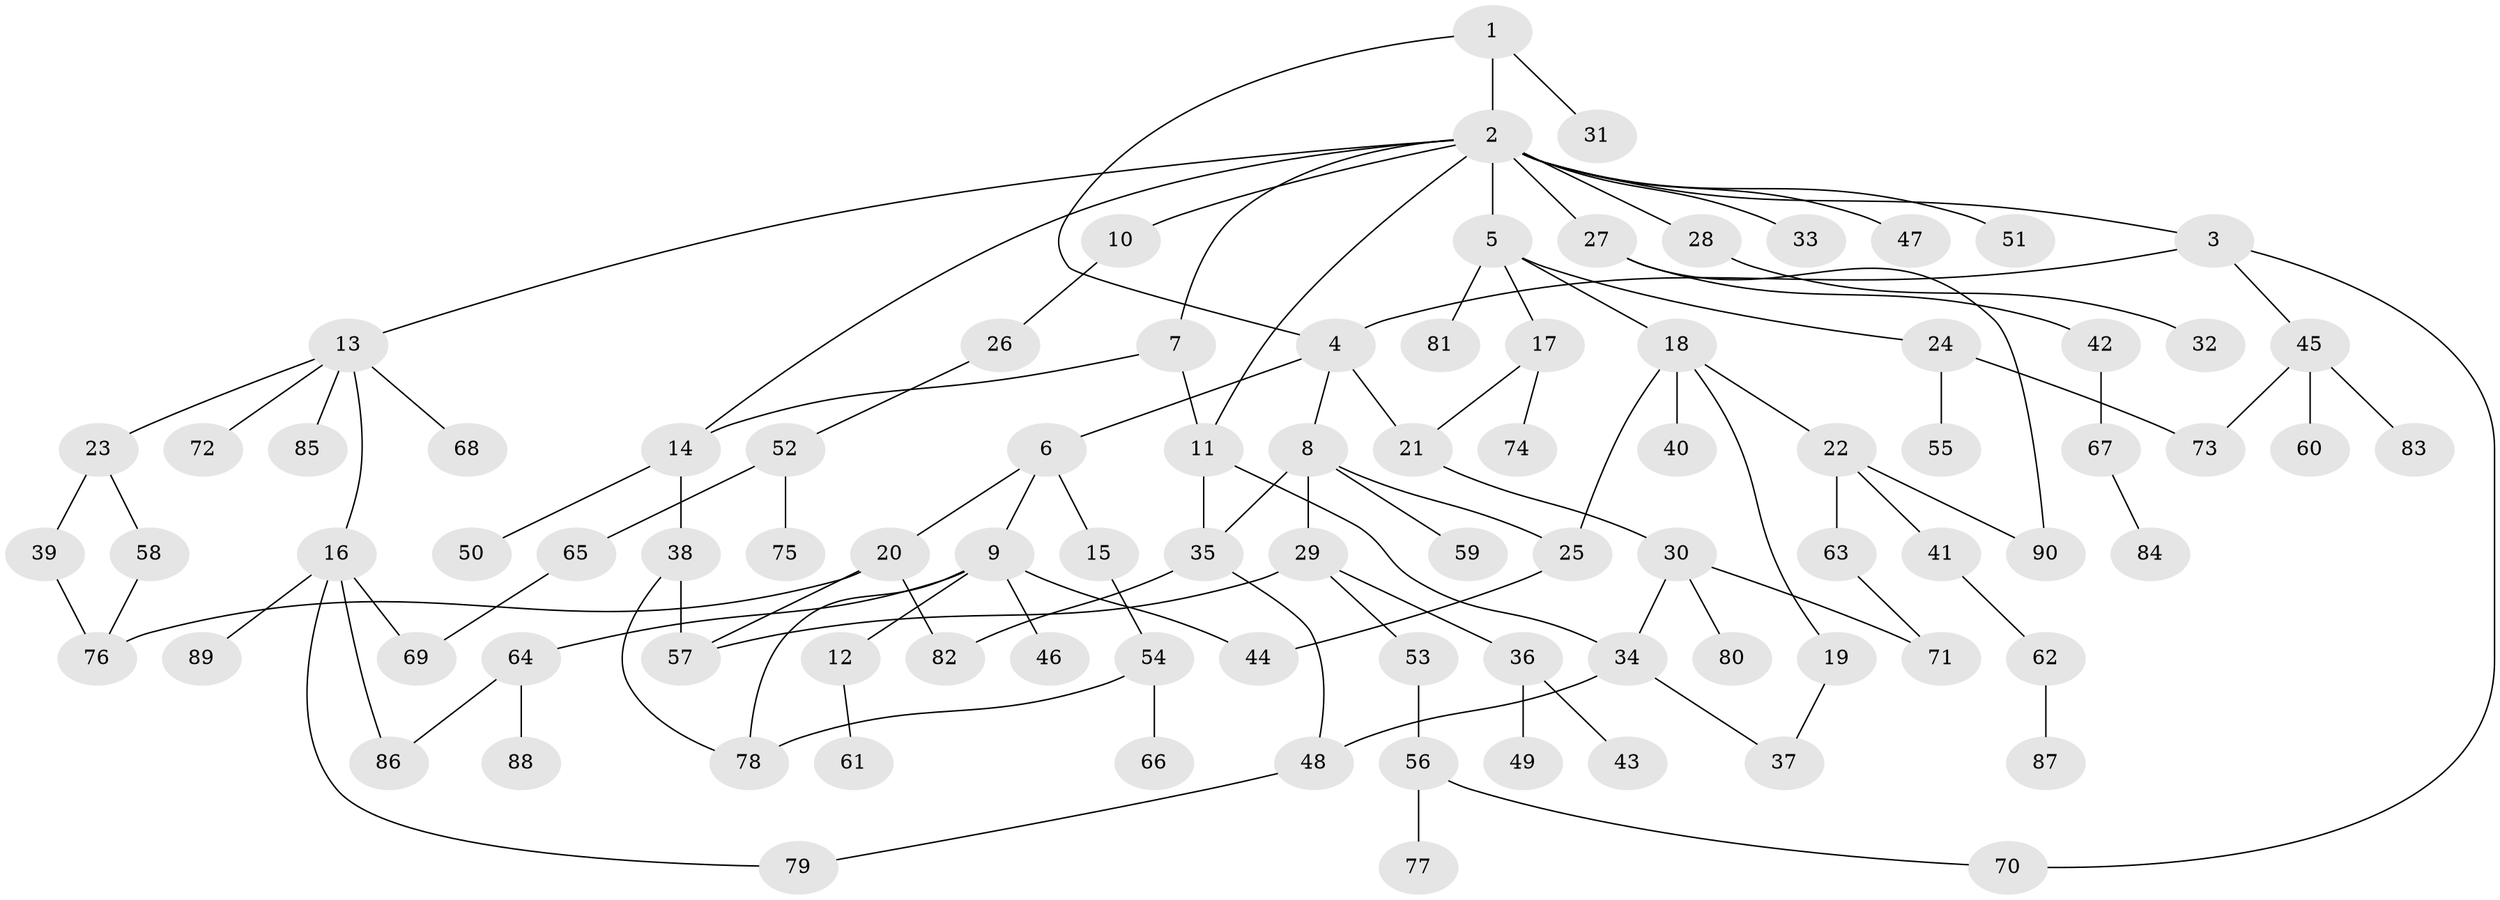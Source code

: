 // Generated by graph-tools (version 1.1) at 2025/34/03/09/25 02:34:07]
// undirected, 90 vertices, 113 edges
graph export_dot {
graph [start="1"]
  node [color=gray90,style=filled];
  1;
  2;
  3;
  4;
  5;
  6;
  7;
  8;
  9;
  10;
  11;
  12;
  13;
  14;
  15;
  16;
  17;
  18;
  19;
  20;
  21;
  22;
  23;
  24;
  25;
  26;
  27;
  28;
  29;
  30;
  31;
  32;
  33;
  34;
  35;
  36;
  37;
  38;
  39;
  40;
  41;
  42;
  43;
  44;
  45;
  46;
  47;
  48;
  49;
  50;
  51;
  52;
  53;
  54;
  55;
  56;
  57;
  58;
  59;
  60;
  61;
  62;
  63;
  64;
  65;
  66;
  67;
  68;
  69;
  70;
  71;
  72;
  73;
  74;
  75;
  76;
  77;
  78;
  79;
  80;
  81;
  82;
  83;
  84;
  85;
  86;
  87;
  88;
  89;
  90;
  1 -- 2;
  1 -- 31;
  1 -- 4;
  2 -- 3;
  2 -- 5;
  2 -- 7;
  2 -- 10;
  2 -- 11;
  2 -- 13;
  2 -- 14;
  2 -- 27;
  2 -- 28;
  2 -- 33;
  2 -- 47;
  2 -- 51;
  3 -- 4;
  3 -- 45;
  3 -- 70;
  4 -- 6;
  4 -- 8;
  4 -- 21;
  5 -- 17;
  5 -- 18;
  5 -- 24;
  5 -- 81;
  6 -- 9;
  6 -- 15;
  6 -- 20;
  7 -- 11;
  7 -- 14;
  8 -- 25;
  8 -- 29;
  8 -- 35;
  8 -- 59;
  9 -- 12;
  9 -- 44;
  9 -- 46;
  9 -- 64;
  9 -- 78;
  10 -- 26;
  11 -- 35;
  11 -- 34;
  12 -- 61;
  13 -- 16;
  13 -- 23;
  13 -- 68;
  13 -- 72;
  13 -- 85;
  14 -- 38;
  14 -- 50;
  15 -- 54;
  16 -- 89;
  16 -- 79;
  16 -- 69;
  16 -- 86;
  17 -- 21;
  17 -- 74;
  18 -- 19;
  18 -- 22;
  18 -- 40;
  18 -- 25;
  19 -- 37;
  20 -- 82;
  20 -- 57;
  20 -- 76;
  21 -- 30;
  22 -- 41;
  22 -- 63;
  22 -- 90;
  23 -- 39;
  23 -- 58;
  24 -- 55;
  24 -- 73;
  25 -- 44;
  26 -- 52;
  27 -- 42;
  27 -- 90;
  28 -- 32;
  29 -- 36;
  29 -- 53;
  29 -- 57;
  30 -- 34;
  30 -- 80;
  30 -- 71;
  34 -- 37;
  34 -- 48;
  35 -- 48;
  35 -- 82;
  36 -- 43;
  36 -- 49;
  38 -- 57;
  38 -- 78;
  39 -- 76;
  41 -- 62;
  42 -- 67;
  45 -- 60;
  45 -- 83;
  45 -- 73;
  48 -- 79;
  52 -- 65;
  52 -- 75;
  53 -- 56;
  54 -- 66;
  54 -- 78;
  56 -- 70;
  56 -- 77;
  58 -- 76;
  62 -- 87;
  63 -- 71;
  64 -- 86;
  64 -- 88;
  65 -- 69;
  67 -- 84;
}

